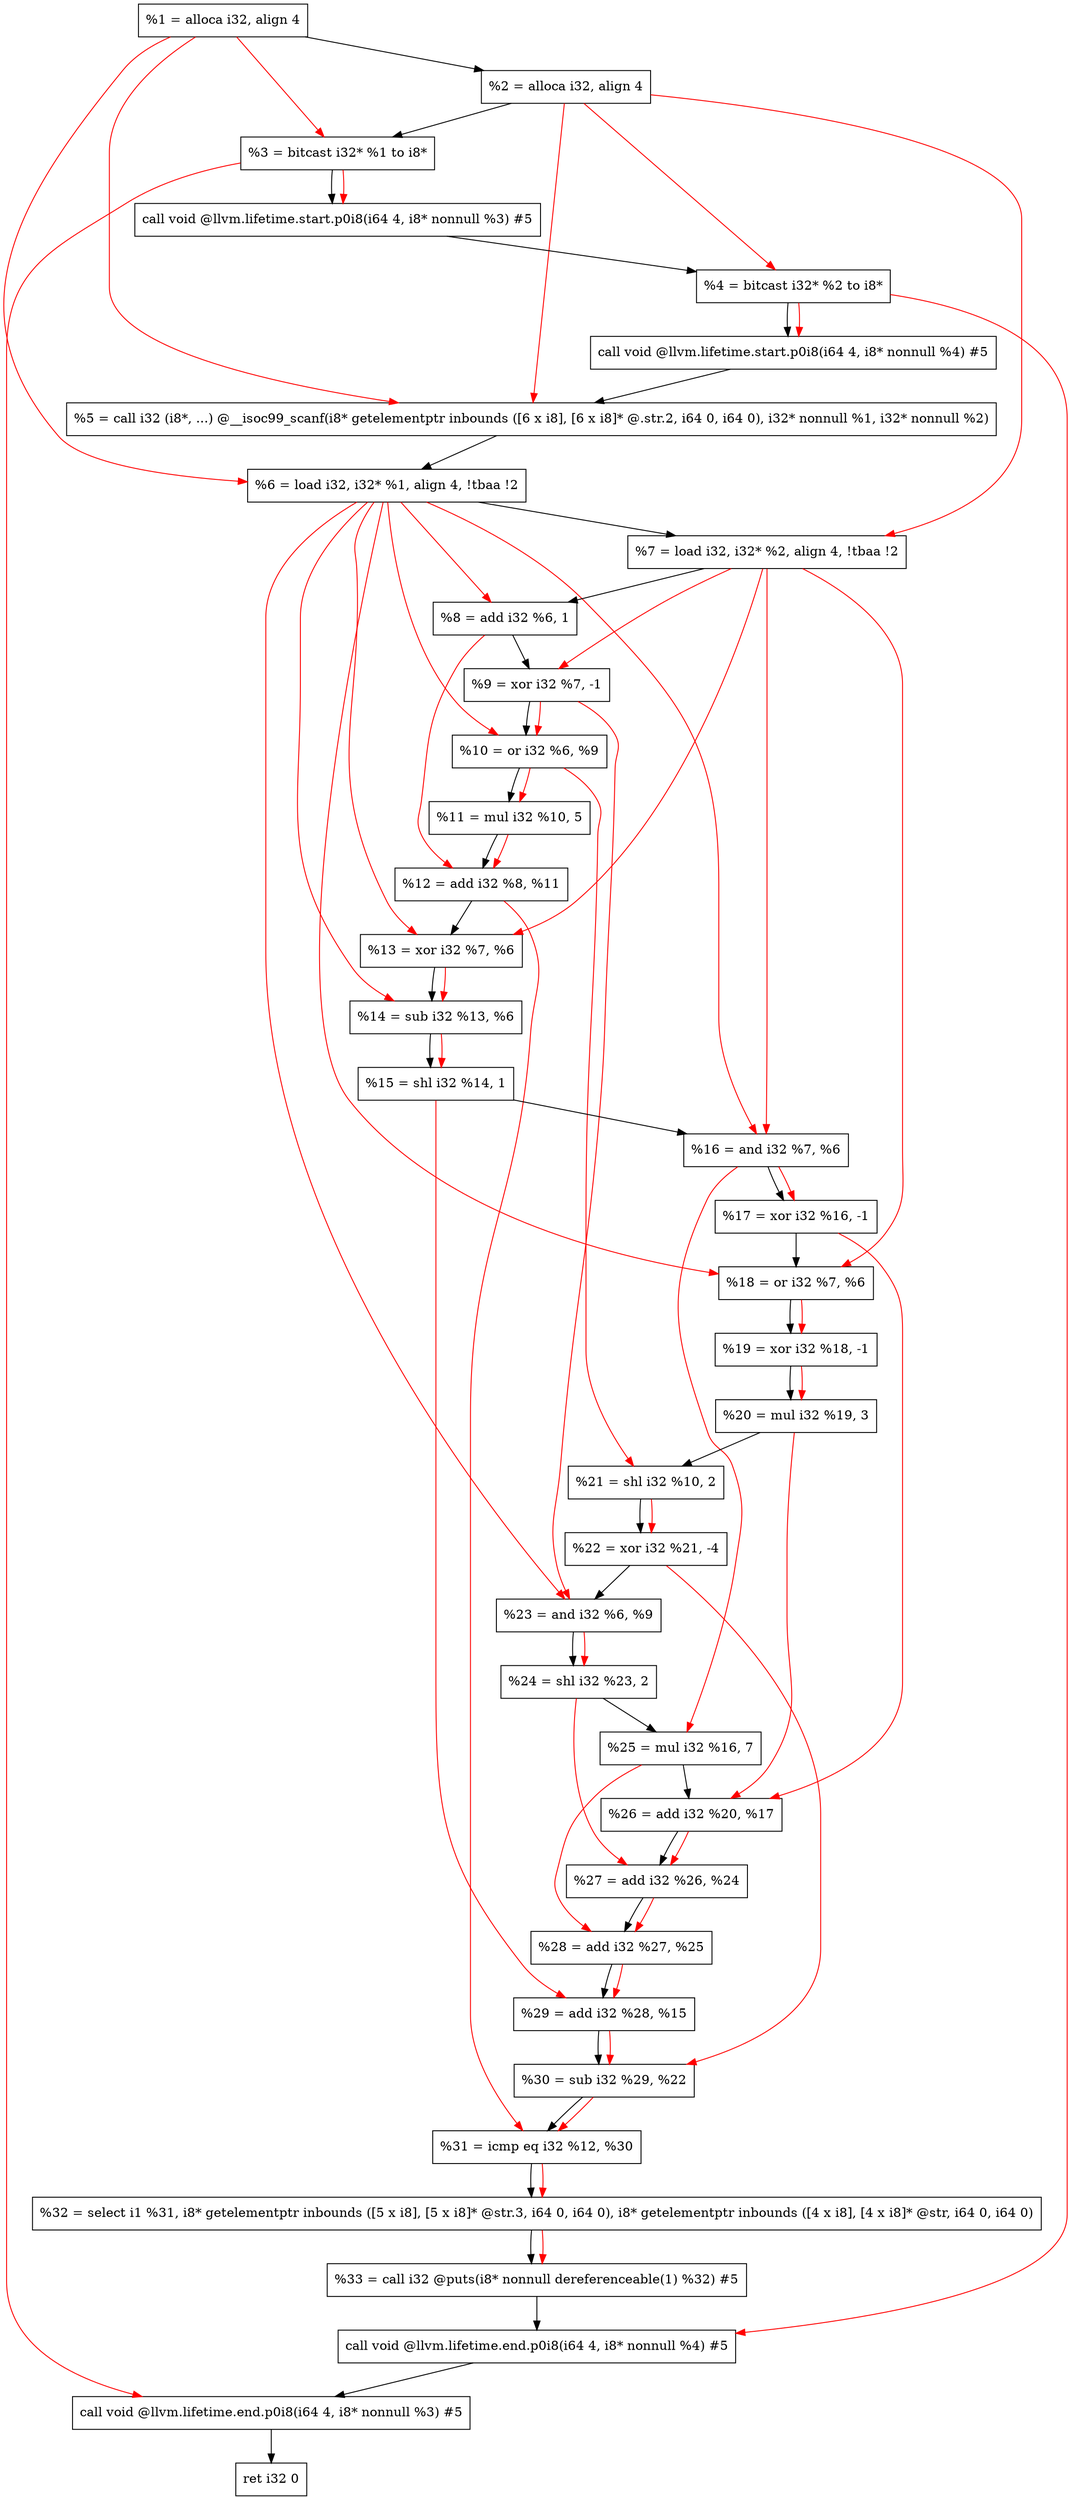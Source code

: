 digraph "DFG for'main' function" {
	Node0x1ac1d88[shape=record, label="  %1 = alloca i32, align 4"];
	Node0x1ac1e08[shape=record, label="  %2 = alloca i32, align 4"];
	Node0x1ac1e98[shape=record, label="  %3 = bitcast i32* %1 to i8*"];
	Node0x1ac22f8[shape=record, label="  call void @llvm.lifetime.start.p0i8(i64 4, i8* nonnull %3) #5"];
	Node0x1ac23d8[shape=record, label="  %4 = bitcast i32* %2 to i8*"];
	Node0x1ac24f8[shape=record, label="  call void @llvm.lifetime.start.p0i8(i64 4, i8* nonnull %4) #5"];
	Node0x1ac2730[shape=record, label="  %5 = call i32 (i8*, ...) @__isoc99_scanf(i8* getelementptr inbounds ([6 x i8], [6 x i8]* @.str.2, i64 0, i64 0), i32* nonnull %1, i32* nonnull %2)"];
	Node0x1ac27e8[shape=record, label="  %6 = load i32, i32* %1, align 4, !tbaa !2"];
	Node0x1ac3758[shape=record, label="  %7 = load i32, i32* %2, align 4, !tbaa !2"];
	Node0x1ac3de0[shape=record, label="  %8 = add i32 %6, 1"];
	Node0x1ac3e50[shape=record, label="  %9 = xor i32 %7, -1"];
	Node0x1ac3ec0[shape=record, label="  %10 = or i32 %6, %9"];
	Node0x1ac3f30[shape=record, label="  %11 = mul i32 %10, 5"];
	Node0x1ac3fa0[shape=record, label="  %12 = add i32 %8, %11"];
	Node0x1ac4010[shape=record, label="  %13 = xor i32 %7, %6"];
	Node0x1ac4080[shape=record, label="  %14 = sub i32 %13, %6"];
	Node0x1ac40f0[shape=record, label="  %15 = shl i32 %14, 1"];
	Node0x1ac4160[shape=record, label="  %16 = and i32 %7, %6"];
	Node0x1ac41d0[shape=record, label="  %17 = xor i32 %16, -1"];
	Node0x1ac4240[shape=record, label="  %18 = or i32 %7, %6"];
	Node0x1ac42b0[shape=record, label="  %19 = xor i32 %18, -1"];
	Node0x1ac4320[shape=record, label="  %20 = mul i32 %19, 3"];
	Node0x1ac4390[shape=record, label="  %21 = shl i32 %10, 2"];
	Node0x1ac4400[shape=record, label="  %22 = xor i32 %21, -4"];
	Node0x1ac4470[shape=record, label="  %23 = and i32 %6, %9"];
	Node0x1ac44e0[shape=record, label="  %24 = shl i32 %23, 2"];
	Node0x1ac4550[shape=record, label="  %25 = mul i32 %16, 7"];
	Node0x1ac45c0[shape=record, label="  %26 = add i32 %20, %17"];
	Node0x1ac4630[shape=record, label="  %27 = add i32 %26, %24"];
	Node0x1ac46a0[shape=record, label="  %28 = add i32 %27, %25"];
	Node0x1ac4710[shape=record, label="  %29 = add i32 %28, %15"];
	Node0x1ac4780[shape=record, label="  %30 = sub i32 %29, %22"];
	Node0x1ac47f0[shape=record, label="  %31 = icmp eq i32 %12, %30"];
	Node0x1a629d8[shape=record, label="  %32 = select i1 %31, i8* getelementptr inbounds ([5 x i8], [5 x i8]* @str.3, i64 0, i64 0), i8* getelementptr inbounds ([4 x i8], [4 x i8]* @str, i64 0, i64 0)"];
	Node0x1ac4a90[shape=record, label="  %33 = call i32 @puts(i8* nonnull dereferenceable(1) %32) #5"];
	Node0x1ac4ce8[shape=record, label="  call void @llvm.lifetime.end.p0i8(i64 4, i8* nonnull %4) #5"];
	Node0x1ac4e48[shape=record, label="  call void @llvm.lifetime.end.p0i8(i64 4, i8* nonnull %3) #5"];
	Node0x1ac4f08[shape=record, label="  ret i32 0"];
	Node0x1ac1d88 -> Node0x1ac1e08;
	Node0x1ac1e08 -> Node0x1ac1e98;
	Node0x1ac1e98 -> Node0x1ac22f8;
	Node0x1ac22f8 -> Node0x1ac23d8;
	Node0x1ac23d8 -> Node0x1ac24f8;
	Node0x1ac24f8 -> Node0x1ac2730;
	Node0x1ac2730 -> Node0x1ac27e8;
	Node0x1ac27e8 -> Node0x1ac3758;
	Node0x1ac3758 -> Node0x1ac3de0;
	Node0x1ac3de0 -> Node0x1ac3e50;
	Node0x1ac3e50 -> Node0x1ac3ec0;
	Node0x1ac3ec0 -> Node0x1ac3f30;
	Node0x1ac3f30 -> Node0x1ac3fa0;
	Node0x1ac3fa0 -> Node0x1ac4010;
	Node0x1ac4010 -> Node0x1ac4080;
	Node0x1ac4080 -> Node0x1ac40f0;
	Node0x1ac40f0 -> Node0x1ac4160;
	Node0x1ac4160 -> Node0x1ac41d0;
	Node0x1ac41d0 -> Node0x1ac4240;
	Node0x1ac4240 -> Node0x1ac42b0;
	Node0x1ac42b0 -> Node0x1ac4320;
	Node0x1ac4320 -> Node0x1ac4390;
	Node0x1ac4390 -> Node0x1ac4400;
	Node0x1ac4400 -> Node0x1ac4470;
	Node0x1ac4470 -> Node0x1ac44e0;
	Node0x1ac44e0 -> Node0x1ac4550;
	Node0x1ac4550 -> Node0x1ac45c0;
	Node0x1ac45c0 -> Node0x1ac4630;
	Node0x1ac4630 -> Node0x1ac46a0;
	Node0x1ac46a0 -> Node0x1ac4710;
	Node0x1ac4710 -> Node0x1ac4780;
	Node0x1ac4780 -> Node0x1ac47f0;
	Node0x1ac47f0 -> Node0x1a629d8;
	Node0x1a629d8 -> Node0x1ac4a90;
	Node0x1ac4a90 -> Node0x1ac4ce8;
	Node0x1ac4ce8 -> Node0x1ac4e48;
	Node0x1ac4e48 -> Node0x1ac4f08;
edge [color=red]
	Node0x1ac1d88 -> Node0x1ac1e98;
	Node0x1ac1e98 -> Node0x1ac22f8;
	Node0x1ac1e08 -> Node0x1ac23d8;
	Node0x1ac23d8 -> Node0x1ac24f8;
	Node0x1ac1d88 -> Node0x1ac2730;
	Node0x1ac1e08 -> Node0x1ac2730;
	Node0x1ac1d88 -> Node0x1ac27e8;
	Node0x1ac1e08 -> Node0x1ac3758;
	Node0x1ac27e8 -> Node0x1ac3de0;
	Node0x1ac3758 -> Node0x1ac3e50;
	Node0x1ac27e8 -> Node0x1ac3ec0;
	Node0x1ac3e50 -> Node0x1ac3ec0;
	Node0x1ac3ec0 -> Node0x1ac3f30;
	Node0x1ac3de0 -> Node0x1ac3fa0;
	Node0x1ac3f30 -> Node0x1ac3fa0;
	Node0x1ac3758 -> Node0x1ac4010;
	Node0x1ac27e8 -> Node0x1ac4010;
	Node0x1ac4010 -> Node0x1ac4080;
	Node0x1ac27e8 -> Node0x1ac4080;
	Node0x1ac4080 -> Node0x1ac40f0;
	Node0x1ac3758 -> Node0x1ac4160;
	Node0x1ac27e8 -> Node0x1ac4160;
	Node0x1ac4160 -> Node0x1ac41d0;
	Node0x1ac3758 -> Node0x1ac4240;
	Node0x1ac27e8 -> Node0x1ac4240;
	Node0x1ac4240 -> Node0x1ac42b0;
	Node0x1ac42b0 -> Node0x1ac4320;
	Node0x1ac3ec0 -> Node0x1ac4390;
	Node0x1ac4390 -> Node0x1ac4400;
	Node0x1ac27e8 -> Node0x1ac4470;
	Node0x1ac3e50 -> Node0x1ac4470;
	Node0x1ac4470 -> Node0x1ac44e0;
	Node0x1ac4160 -> Node0x1ac4550;
	Node0x1ac4320 -> Node0x1ac45c0;
	Node0x1ac41d0 -> Node0x1ac45c0;
	Node0x1ac45c0 -> Node0x1ac4630;
	Node0x1ac44e0 -> Node0x1ac4630;
	Node0x1ac4630 -> Node0x1ac46a0;
	Node0x1ac4550 -> Node0x1ac46a0;
	Node0x1ac46a0 -> Node0x1ac4710;
	Node0x1ac40f0 -> Node0x1ac4710;
	Node0x1ac4710 -> Node0x1ac4780;
	Node0x1ac4400 -> Node0x1ac4780;
	Node0x1ac3fa0 -> Node0x1ac47f0;
	Node0x1ac4780 -> Node0x1ac47f0;
	Node0x1ac47f0 -> Node0x1a629d8;
	Node0x1a629d8 -> Node0x1ac4a90;
	Node0x1ac23d8 -> Node0x1ac4ce8;
	Node0x1ac1e98 -> Node0x1ac4e48;
}
